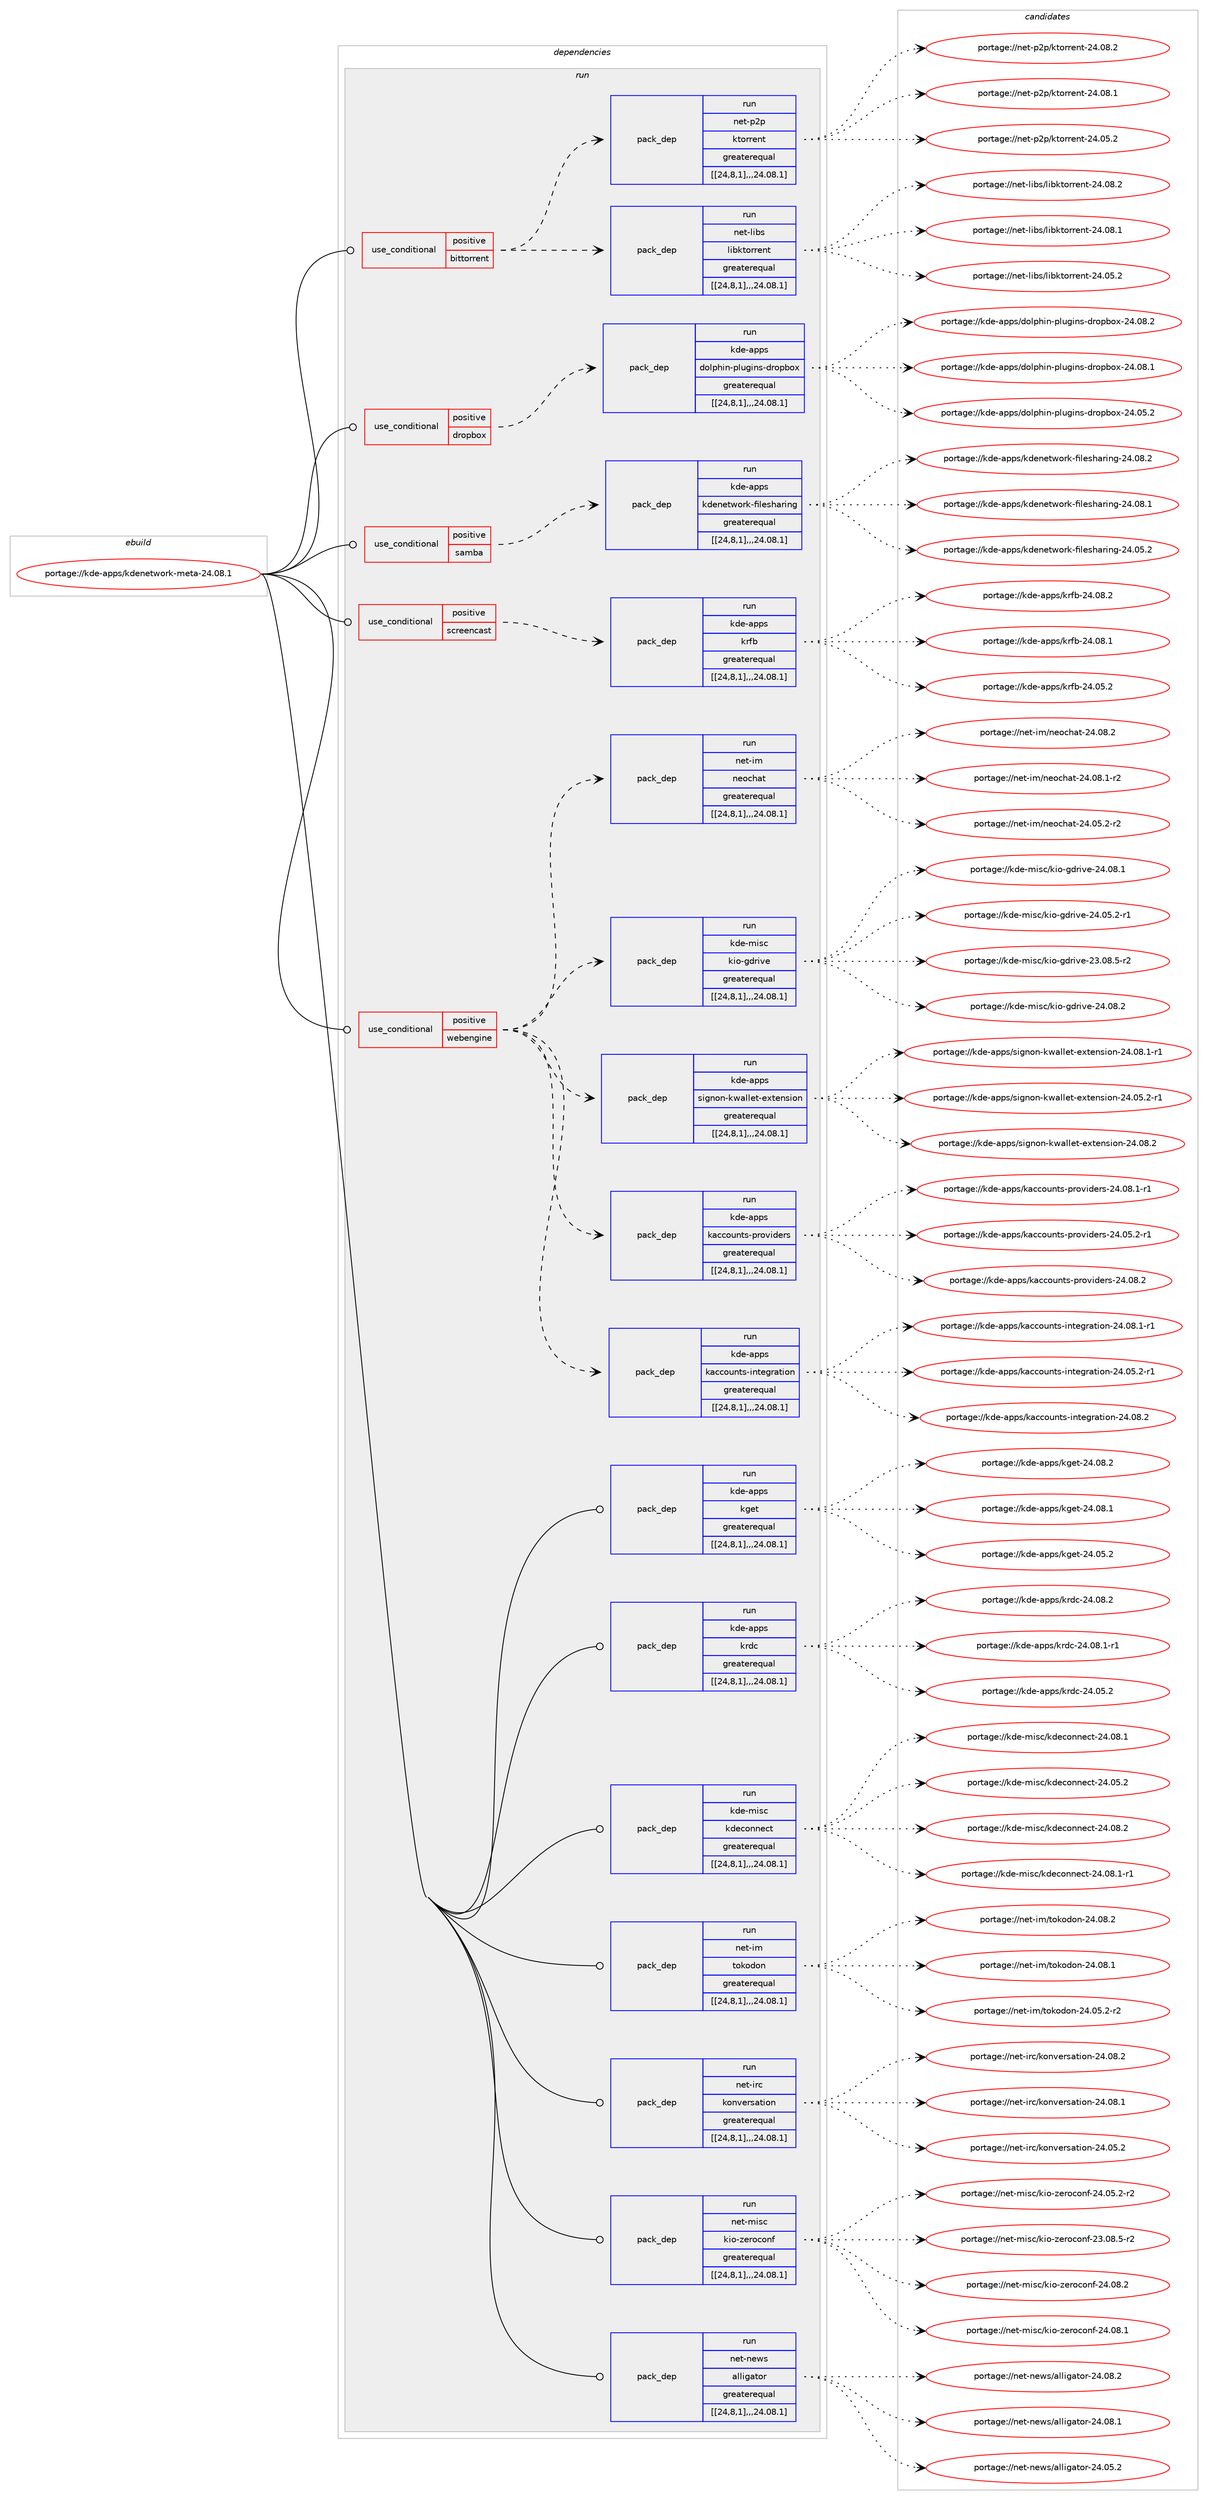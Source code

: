 digraph prolog {

# *************
# Graph options
# *************

newrank=true;
concentrate=true;
compound=true;
graph [rankdir=LR,fontname=Helvetica,fontsize=10,ranksep=1.5];#, ranksep=2.5, nodesep=0.2];
edge  [arrowhead=vee];
node  [fontname=Helvetica,fontsize=10];

# **********
# The ebuild
# **********

subgraph cluster_leftcol {
color=gray;
label=<<i>ebuild</i>>;
id [label="portage://kde-apps/kdenetwork-meta-24.08.1", color=red, width=4, href="../kde-apps/kdenetwork-meta-24.08.1.svg"];
}

# ****************
# The dependencies
# ****************

subgraph cluster_midcol {
color=gray;
label=<<i>dependencies</i>>;
subgraph cluster_compile {
fillcolor="#eeeeee";
style=filled;
label=<<i>compile</i>>;
}
subgraph cluster_compileandrun {
fillcolor="#eeeeee";
style=filled;
label=<<i>compile and run</i>>;
}
subgraph cluster_run {
fillcolor="#eeeeee";
style=filled;
label=<<i>run</i>>;
subgraph cond71992 {
dependency266084 [label=<<TABLE BORDER="0" CELLBORDER="1" CELLSPACING="0" CELLPADDING="4"><TR><TD ROWSPAN="3" CELLPADDING="10">use_conditional</TD></TR><TR><TD>positive</TD></TR><TR><TD>bittorrent</TD></TR></TABLE>>, shape=none, color=red];
subgraph pack192207 {
dependency266088 [label=<<TABLE BORDER="0" CELLBORDER="1" CELLSPACING="0" CELLPADDING="4" WIDTH="220"><TR><TD ROWSPAN="6" CELLPADDING="30">pack_dep</TD></TR><TR><TD WIDTH="110">run</TD></TR><TR><TD>net-libs</TD></TR><TR><TD>libktorrent</TD></TR><TR><TD>greaterequal</TD></TR><TR><TD>[[24,8,1],,,24.08.1]</TD></TR></TABLE>>, shape=none, color=blue];
}
dependency266084:e -> dependency266088:w [weight=20,style="dashed",arrowhead="vee"];
subgraph pack192209 {
dependency266142 [label=<<TABLE BORDER="0" CELLBORDER="1" CELLSPACING="0" CELLPADDING="4" WIDTH="220"><TR><TD ROWSPAN="6" CELLPADDING="30">pack_dep</TD></TR><TR><TD WIDTH="110">run</TD></TR><TR><TD>net-p2p</TD></TR><TR><TD>ktorrent</TD></TR><TR><TD>greaterequal</TD></TR><TR><TD>[[24,8,1],,,24.08.1]</TD></TR></TABLE>>, shape=none, color=blue];
}
dependency266084:e -> dependency266142:w [weight=20,style="dashed",arrowhead="vee"];
}
id:e -> dependency266084:w [weight=20,style="solid",arrowhead="odot"];
subgraph cond72001 {
dependency266177 [label=<<TABLE BORDER="0" CELLBORDER="1" CELLSPACING="0" CELLPADDING="4"><TR><TD ROWSPAN="3" CELLPADDING="10">use_conditional</TD></TR><TR><TD>positive</TD></TR><TR><TD>dropbox</TD></TR></TABLE>>, shape=none, color=red];
subgraph pack192288 {
dependency266194 [label=<<TABLE BORDER="0" CELLBORDER="1" CELLSPACING="0" CELLPADDING="4" WIDTH="220"><TR><TD ROWSPAN="6" CELLPADDING="30">pack_dep</TD></TR><TR><TD WIDTH="110">run</TD></TR><TR><TD>kde-apps</TD></TR><TR><TD>dolphin-plugins-dropbox</TD></TR><TR><TD>greaterequal</TD></TR><TR><TD>[[24,8,1],,,24.08.1]</TD></TR></TABLE>>, shape=none, color=blue];
}
dependency266177:e -> dependency266194:w [weight=20,style="dashed",arrowhead="vee"];
}
id:e -> dependency266177:w [weight=20,style="solid",arrowhead="odot"];
subgraph cond72007 {
dependency266225 [label=<<TABLE BORDER="0" CELLBORDER="1" CELLSPACING="0" CELLPADDING="4"><TR><TD ROWSPAN="3" CELLPADDING="10">use_conditional</TD></TR><TR><TD>positive</TD></TR><TR><TD>samba</TD></TR></TABLE>>, shape=none, color=red];
subgraph pack192324 {
dependency266263 [label=<<TABLE BORDER="0" CELLBORDER="1" CELLSPACING="0" CELLPADDING="4" WIDTH="220"><TR><TD ROWSPAN="6" CELLPADDING="30">pack_dep</TD></TR><TR><TD WIDTH="110">run</TD></TR><TR><TD>kde-apps</TD></TR><TR><TD>kdenetwork-filesharing</TD></TR><TR><TD>greaterequal</TD></TR><TR><TD>[[24,8,1],,,24.08.1]</TD></TR></TABLE>>, shape=none, color=blue];
}
dependency266225:e -> dependency266263:w [weight=20,style="dashed",arrowhead="vee"];
}
id:e -> dependency266225:w [weight=20,style="solid",arrowhead="odot"];
subgraph cond72023 {
dependency266322 [label=<<TABLE BORDER="0" CELLBORDER="1" CELLSPACING="0" CELLPADDING="4"><TR><TD ROWSPAN="3" CELLPADDING="10">use_conditional</TD></TR><TR><TD>positive</TD></TR><TR><TD>screencast</TD></TR></TABLE>>, shape=none, color=red];
subgraph pack192402 {
dependency266342 [label=<<TABLE BORDER="0" CELLBORDER="1" CELLSPACING="0" CELLPADDING="4" WIDTH="220"><TR><TD ROWSPAN="6" CELLPADDING="30">pack_dep</TD></TR><TR><TD WIDTH="110">run</TD></TR><TR><TD>kde-apps</TD></TR><TR><TD>krfb</TD></TR><TR><TD>greaterequal</TD></TR><TR><TD>[[24,8,1],,,24.08.1]</TD></TR></TABLE>>, shape=none, color=blue];
}
dependency266322:e -> dependency266342:w [weight=20,style="dashed",arrowhead="vee"];
}
id:e -> dependency266322:w [weight=20,style="solid",arrowhead="odot"];
subgraph cond72034 {
dependency266350 [label=<<TABLE BORDER="0" CELLBORDER="1" CELLSPACING="0" CELLPADDING="4"><TR><TD ROWSPAN="3" CELLPADDING="10">use_conditional</TD></TR><TR><TD>positive</TD></TR><TR><TD>webengine</TD></TR></TABLE>>, shape=none, color=red];
subgraph pack192424 {
dependency266351 [label=<<TABLE BORDER="0" CELLBORDER="1" CELLSPACING="0" CELLPADDING="4" WIDTH="220"><TR><TD ROWSPAN="6" CELLPADDING="30">pack_dep</TD></TR><TR><TD WIDTH="110">run</TD></TR><TR><TD>kde-apps</TD></TR><TR><TD>kaccounts-integration</TD></TR><TR><TD>greaterequal</TD></TR><TR><TD>[[24,8,1],,,24.08.1]</TD></TR></TABLE>>, shape=none, color=blue];
}
dependency266350:e -> dependency266351:w [weight=20,style="dashed",arrowhead="vee"];
subgraph pack192454 {
dependency266407 [label=<<TABLE BORDER="0" CELLBORDER="1" CELLSPACING="0" CELLPADDING="4" WIDTH="220"><TR><TD ROWSPAN="6" CELLPADDING="30">pack_dep</TD></TR><TR><TD WIDTH="110">run</TD></TR><TR><TD>kde-apps</TD></TR><TR><TD>kaccounts-providers</TD></TR><TR><TD>greaterequal</TD></TR><TR><TD>[[24,8,1],,,24.08.1]</TD></TR></TABLE>>, shape=none, color=blue];
}
dependency266350:e -> dependency266407:w [weight=20,style="dashed",arrowhead="vee"];
subgraph pack192513 {
dependency266523 [label=<<TABLE BORDER="0" CELLBORDER="1" CELLSPACING="0" CELLPADDING="4" WIDTH="220"><TR><TD ROWSPAN="6" CELLPADDING="30">pack_dep</TD></TR><TR><TD WIDTH="110">run</TD></TR><TR><TD>kde-apps</TD></TR><TR><TD>signon-kwallet-extension</TD></TR><TR><TD>greaterequal</TD></TR><TR><TD>[[24,8,1],,,24.08.1]</TD></TR></TABLE>>, shape=none, color=blue];
}
dependency266350:e -> dependency266523:w [weight=20,style="dashed",arrowhead="vee"];
subgraph pack192586 {
dependency266545 [label=<<TABLE BORDER="0" CELLBORDER="1" CELLSPACING="0" CELLPADDING="4" WIDTH="220"><TR><TD ROWSPAN="6" CELLPADDING="30">pack_dep</TD></TR><TR><TD WIDTH="110">run</TD></TR><TR><TD>kde-misc</TD></TR><TR><TD>kio-gdrive</TD></TR><TR><TD>greaterequal</TD></TR><TR><TD>[[24,8,1],,,24.08.1]</TD></TR></TABLE>>, shape=none, color=blue];
}
dependency266350:e -> dependency266545:w [weight=20,style="dashed",arrowhead="vee"];
subgraph pack192662 {
dependency266629 [label=<<TABLE BORDER="0" CELLBORDER="1" CELLSPACING="0" CELLPADDING="4" WIDTH="220"><TR><TD ROWSPAN="6" CELLPADDING="30">pack_dep</TD></TR><TR><TD WIDTH="110">run</TD></TR><TR><TD>net-im</TD></TR><TR><TD>neochat</TD></TR><TR><TD>greaterequal</TD></TR><TR><TD>[[24,8,1],,,24.08.1]</TD></TR></TABLE>>, shape=none, color=blue];
}
dependency266350:e -> dependency266629:w [weight=20,style="dashed",arrowhead="vee"];
}
id:e -> dependency266350:w [weight=20,style="solid",arrowhead="odot"];
subgraph pack192681 {
dependency266637 [label=<<TABLE BORDER="0" CELLBORDER="1" CELLSPACING="0" CELLPADDING="4" WIDTH="220"><TR><TD ROWSPAN="6" CELLPADDING="30">pack_dep</TD></TR><TR><TD WIDTH="110">run</TD></TR><TR><TD>kde-apps</TD></TR><TR><TD>kget</TD></TR><TR><TD>greaterequal</TD></TR><TR><TD>[[24,8,1],,,24.08.1]</TD></TR></TABLE>>, shape=none, color=blue];
}
id:e -> dependency266637:w [weight=20,style="solid",arrowhead="odot"];
subgraph pack192684 {
dependency266658 [label=<<TABLE BORDER="0" CELLBORDER="1" CELLSPACING="0" CELLPADDING="4" WIDTH="220"><TR><TD ROWSPAN="6" CELLPADDING="30">pack_dep</TD></TR><TR><TD WIDTH="110">run</TD></TR><TR><TD>kde-apps</TD></TR><TR><TD>krdc</TD></TR><TR><TD>greaterequal</TD></TR><TR><TD>[[24,8,1],,,24.08.1]</TD></TR></TABLE>>, shape=none, color=blue];
}
id:e -> dependency266658:w [weight=20,style="solid",arrowhead="odot"];
subgraph pack192739 {
dependency266701 [label=<<TABLE BORDER="0" CELLBORDER="1" CELLSPACING="0" CELLPADDING="4" WIDTH="220"><TR><TD ROWSPAN="6" CELLPADDING="30">pack_dep</TD></TR><TR><TD WIDTH="110">run</TD></TR><TR><TD>kde-misc</TD></TR><TR><TD>kdeconnect</TD></TR><TR><TD>greaterequal</TD></TR><TR><TD>[[24,8,1],,,24.08.1]</TD></TR></TABLE>>, shape=none, color=blue];
}
id:e -> dependency266701:w [weight=20,style="solid",arrowhead="odot"];
subgraph pack192746 {
dependency266710 [label=<<TABLE BORDER="0" CELLBORDER="1" CELLSPACING="0" CELLPADDING="4" WIDTH="220"><TR><TD ROWSPAN="6" CELLPADDING="30">pack_dep</TD></TR><TR><TD WIDTH="110">run</TD></TR><TR><TD>net-im</TD></TR><TR><TD>tokodon</TD></TR><TR><TD>greaterequal</TD></TR><TR><TD>[[24,8,1],,,24.08.1]</TD></TR></TABLE>>, shape=none, color=blue];
}
id:e -> dependency266710:w [weight=20,style="solid",arrowhead="odot"];
subgraph pack192794 {
dependency266781 [label=<<TABLE BORDER="0" CELLBORDER="1" CELLSPACING="0" CELLPADDING="4" WIDTH="220"><TR><TD ROWSPAN="6" CELLPADDING="30">pack_dep</TD></TR><TR><TD WIDTH="110">run</TD></TR><TR><TD>net-irc</TD></TR><TR><TD>konversation</TD></TR><TR><TD>greaterequal</TD></TR><TR><TD>[[24,8,1],,,24.08.1]</TD></TR></TABLE>>, shape=none, color=blue];
}
id:e -> dependency266781:w [weight=20,style="solid",arrowhead="odot"];
subgraph pack192836 {
dependency266812 [label=<<TABLE BORDER="0" CELLBORDER="1" CELLSPACING="0" CELLPADDING="4" WIDTH="220"><TR><TD ROWSPAN="6" CELLPADDING="30">pack_dep</TD></TR><TR><TD WIDTH="110">run</TD></TR><TR><TD>net-misc</TD></TR><TR><TD>kio-zeroconf</TD></TR><TR><TD>greaterequal</TD></TR><TR><TD>[[24,8,1],,,24.08.1]</TD></TR></TABLE>>, shape=none, color=blue];
}
id:e -> dependency266812:w [weight=20,style="solid",arrowhead="odot"];
subgraph pack192936 {
dependency266910 [label=<<TABLE BORDER="0" CELLBORDER="1" CELLSPACING="0" CELLPADDING="4" WIDTH="220"><TR><TD ROWSPAN="6" CELLPADDING="30">pack_dep</TD></TR><TR><TD WIDTH="110">run</TD></TR><TR><TD>net-news</TD></TR><TR><TD>alligator</TD></TR><TR><TD>greaterequal</TD></TR><TR><TD>[[24,8,1],,,24.08.1]</TD></TR></TABLE>>, shape=none, color=blue];
}
id:e -> dependency266910:w [weight=20,style="solid",arrowhead="odot"];
}
}

# **************
# The candidates
# **************

subgraph cluster_choices {
rank=same;
color=gray;
label=<<i>candidates</i>>;

subgraph choice192228 {
color=black;
nodesep=1;
choice110101116451081059811547108105981071161111141141011101164550524648564650 [label="portage://net-libs/libktorrent-24.08.2", color=red, width=4,href="../net-libs/libktorrent-24.08.2.svg"];
choice110101116451081059811547108105981071161111141141011101164550524648564649 [label="portage://net-libs/libktorrent-24.08.1", color=red, width=4,href="../net-libs/libktorrent-24.08.1.svg"];
choice110101116451081059811547108105981071161111141141011101164550524648534650 [label="portage://net-libs/libktorrent-24.05.2", color=red, width=4,href="../net-libs/libktorrent-24.05.2.svg"];
dependency266088:e -> choice110101116451081059811547108105981071161111141141011101164550524648564650:w [style=dotted,weight="100"];
dependency266088:e -> choice110101116451081059811547108105981071161111141141011101164550524648564649:w [style=dotted,weight="100"];
dependency266088:e -> choice110101116451081059811547108105981071161111141141011101164550524648534650:w [style=dotted,weight="100"];
}
subgraph choice192253 {
color=black;
nodesep=1;
choice1101011164511250112471071161111141141011101164550524648564650 [label="portage://net-p2p/ktorrent-24.08.2", color=red, width=4,href="../net-p2p/ktorrent-24.08.2.svg"];
choice1101011164511250112471071161111141141011101164550524648564649 [label="portage://net-p2p/ktorrent-24.08.1", color=red, width=4,href="../net-p2p/ktorrent-24.08.1.svg"];
choice1101011164511250112471071161111141141011101164550524648534650 [label="portage://net-p2p/ktorrent-24.05.2", color=red, width=4,href="../net-p2p/ktorrent-24.05.2.svg"];
dependency266142:e -> choice1101011164511250112471071161111141141011101164550524648564650:w [style=dotted,weight="100"];
dependency266142:e -> choice1101011164511250112471071161111141141011101164550524648564649:w [style=dotted,weight="100"];
dependency266142:e -> choice1101011164511250112471071161111141141011101164550524648534650:w [style=dotted,weight="100"];
}
subgraph choice192291 {
color=black;
nodesep=1;
choice1071001014597112112115471001111081121041051104511210811710310511011545100114111112981111204550524648564650 [label="portage://kde-apps/dolphin-plugins-dropbox-24.08.2", color=red, width=4,href="../kde-apps/dolphin-plugins-dropbox-24.08.2.svg"];
choice1071001014597112112115471001111081121041051104511210811710310511011545100114111112981111204550524648564649 [label="portage://kde-apps/dolphin-plugins-dropbox-24.08.1", color=red, width=4,href="../kde-apps/dolphin-plugins-dropbox-24.08.1.svg"];
choice1071001014597112112115471001111081121041051104511210811710310511011545100114111112981111204550524648534650 [label="portage://kde-apps/dolphin-plugins-dropbox-24.05.2", color=red, width=4,href="../kde-apps/dolphin-plugins-dropbox-24.05.2.svg"];
dependency266194:e -> choice1071001014597112112115471001111081121041051104511210811710310511011545100114111112981111204550524648564650:w [style=dotted,weight="100"];
dependency266194:e -> choice1071001014597112112115471001111081121041051104511210811710310511011545100114111112981111204550524648564649:w [style=dotted,weight="100"];
dependency266194:e -> choice1071001014597112112115471001111081121041051104511210811710310511011545100114111112981111204550524648534650:w [style=dotted,weight="100"];
}
subgraph choice192312 {
color=black;
nodesep=1;
choice10710010145971121121154710710010111010111611911111410745102105108101115104971141051101034550524648564650 [label="portage://kde-apps/kdenetwork-filesharing-24.08.2", color=red, width=4,href="../kde-apps/kdenetwork-filesharing-24.08.2.svg"];
choice10710010145971121121154710710010111010111611911111410745102105108101115104971141051101034550524648564649 [label="portage://kde-apps/kdenetwork-filesharing-24.08.1", color=red, width=4,href="../kde-apps/kdenetwork-filesharing-24.08.1.svg"];
choice10710010145971121121154710710010111010111611911111410745102105108101115104971141051101034550524648534650 [label="portage://kde-apps/kdenetwork-filesharing-24.05.2", color=red, width=4,href="../kde-apps/kdenetwork-filesharing-24.05.2.svg"];
dependency266263:e -> choice10710010145971121121154710710010111010111611911111410745102105108101115104971141051101034550524648564650:w [style=dotted,weight="100"];
dependency266263:e -> choice10710010145971121121154710710010111010111611911111410745102105108101115104971141051101034550524648564649:w [style=dotted,weight="100"];
dependency266263:e -> choice10710010145971121121154710710010111010111611911111410745102105108101115104971141051101034550524648534650:w [style=dotted,weight="100"];
}
subgraph choice192329 {
color=black;
nodesep=1;
choice107100101459711211211547107114102984550524648564650 [label="portage://kde-apps/krfb-24.08.2", color=red, width=4,href="../kde-apps/krfb-24.08.2.svg"];
choice107100101459711211211547107114102984550524648564649 [label="portage://kde-apps/krfb-24.08.1", color=red, width=4,href="../kde-apps/krfb-24.08.1.svg"];
choice107100101459711211211547107114102984550524648534650 [label="portage://kde-apps/krfb-24.05.2", color=red, width=4,href="../kde-apps/krfb-24.05.2.svg"];
dependency266342:e -> choice107100101459711211211547107114102984550524648564650:w [style=dotted,weight="100"];
dependency266342:e -> choice107100101459711211211547107114102984550524648564649:w [style=dotted,weight="100"];
dependency266342:e -> choice107100101459711211211547107114102984550524648534650:w [style=dotted,weight="100"];
}
subgraph choice192362 {
color=black;
nodesep=1;
choice10710010145971121121154710797999911111711011611545105110116101103114971161051111104550524648564650 [label="portage://kde-apps/kaccounts-integration-24.08.2", color=red, width=4,href="../kde-apps/kaccounts-integration-24.08.2.svg"];
choice107100101459711211211547107979999111117110116115451051101161011031149711610511111045505246485646494511449 [label="portage://kde-apps/kaccounts-integration-24.08.1-r1", color=red, width=4,href="../kde-apps/kaccounts-integration-24.08.1-r1.svg"];
choice107100101459711211211547107979999111117110116115451051101161011031149711610511111045505246485346504511449 [label="portage://kde-apps/kaccounts-integration-24.05.2-r1", color=red, width=4,href="../kde-apps/kaccounts-integration-24.05.2-r1.svg"];
dependency266351:e -> choice10710010145971121121154710797999911111711011611545105110116101103114971161051111104550524648564650:w [style=dotted,weight="100"];
dependency266351:e -> choice107100101459711211211547107979999111117110116115451051101161011031149711610511111045505246485646494511449:w [style=dotted,weight="100"];
dependency266351:e -> choice107100101459711211211547107979999111117110116115451051101161011031149711610511111045505246485346504511449:w [style=dotted,weight="100"];
}
subgraph choice192449 {
color=black;
nodesep=1;
choice107100101459711211211547107979999111117110116115451121141111181051001011141154550524648564650 [label="portage://kde-apps/kaccounts-providers-24.08.2", color=red, width=4,href="../kde-apps/kaccounts-providers-24.08.2.svg"];
choice1071001014597112112115471079799991111171101161154511211411111810510010111411545505246485646494511449 [label="portage://kde-apps/kaccounts-providers-24.08.1-r1", color=red, width=4,href="../kde-apps/kaccounts-providers-24.08.1-r1.svg"];
choice1071001014597112112115471079799991111171101161154511211411111810510010111411545505246485346504511449 [label="portage://kde-apps/kaccounts-providers-24.05.2-r1", color=red, width=4,href="../kde-apps/kaccounts-providers-24.05.2-r1.svg"];
dependency266407:e -> choice107100101459711211211547107979999111117110116115451121141111181051001011141154550524648564650:w [style=dotted,weight="100"];
dependency266407:e -> choice1071001014597112112115471079799991111171101161154511211411111810510010111411545505246485646494511449:w [style=dotted,weight="100"];
dependency266407:e -> choice1071001014597112112115471079799991111171101161154511211411111810510010111411545505246485346504511449:w [style=dotted,weight="100"];
}
subgraph choice192450 {
color=black;
nodesep=1;
choice1071001014597112112115471151051031101111104510711997108108101116451011201161011101151051111104550524648564650 [label="portage://kde-apps/signon-kwallet-extension-24.08.2", color=red, width=4,href="../kde-apps/signon-kwallet-extension-24.08.2.svg"];
choice10710010145971121121154711510510311011111045107119971081081011164510112011610111011510511111045505246485646494511449 [label="portage://kde-apps/signon-kwallet-extension-24.08.1-r1", color=red, width=4,href="../kde-apps/signon-kwallet-extension-24.08.1-r1.svg"];
choice10710010145971121121154711510510311011111045107119971081081011164510112011610111011510511111045505246485346504511449 [label="portage://kde-apps/signon-kwallet-extension-24.05.2-r1", color=red, width=4,href="../kde-apps/signon-kwallet-extension-24.05.2-r1.svg"];
dependency266523:e -> choice1071001014597112112115471151051031101111104510711997108108101116451011201161011101151051111104550524648564650:w [style=dotted,weight="100"];
dependency266523:e -> choice10710010145971121121154711510510311011111045107119971081081011164510112011610111011510511111045505246485646494511449:w [style=dotted,weight="100"];
dependency266523:e -> choice10710010145971121121154711510510311011111045107119971081081011164510112011610111011510511111045505246485346504511449:w [style=dotted,weight="100"];
}
subgraph choice192455 {
color=black;
nodesep=1;
choice107100101451091051159947107105111451031001141051181014550524648564650 [label="portage://kde-misc/kio-gdrive-24.08.2", color=red, width=4,href="../kde-misc/kio-gdrive-24.08.2.svg"];
choice107100101451091051159947107105111451031001141051181014550524648564649 [label="portage://kde-misc/kio-gdrive-24.08.1", color=red, width=4,href="../kde-misc/kio-gdrive-24.08.1.svg"];
choice1071001014510910511599471071051114510310011410511810145505246485346504511449 [label="portage://kde-misc/kio-gdrive-24.05.2-r1", color=red, width=4,href="../kde-misc/kio-gdrive-24.05.2-r1.svg"];
choice1071001014510910511599471071051114510310011410511810145505146485646534511450 [label="portage://kde-misc/kio-gdrive-23.08.5-r2", color=red, width=4,href="../kde-misc/kio-gdrive-23.08.5-r2.svg"];
dependency266545:e -> choice107100101451091051159947107105111451031001141051181014550524648564650:w [style=dotted,weight="100"];
dependency266545:e -> choice107100101451091051159947107105111451031001141051181014550524648564649:w [style=dotted,weight="100"];
dependency266545:e -> choice1071001014510910511599471071051114510310011410511810145505246485346504511449:w [style=dotted,weight="100"];
dependency266545:e -> choice1071001014510910511599471071051114510310011410511810145505146485646534511450:w [style=dotted,weight="100"];
}
subgraph choice192458 {
color=black;
nodesep=1;
choice110101116451051094711010111199104971164550524648564650 [label="portage://net-im/neochat-24.08.2", color=red, width=4,href="../net-im/neochat-24.08.2.svg"];
choice1101011164510510947110101111991049711645505246485646494511450 [label="portage://net-im/neochat-24.08.1-r2", color=red, width=4,href="../net-im/neochat-24.08.1-r2.svg"];
choice1101011164510510947110101111991049711645505246485346504511450 [label="portage://net-im/neochat-24.05.2-r2", color=red, width=4,href="../net-im/neochat-24.05.2-r2.svg"];
dependency266629:e -> choice110101116451051094711010111199104971164550524648564650:w [style=dotted,weight="100"];
dependency266629:e -> choice1101011164510510947110101111991049711645505246485646494511450:w [style=dotted,weight="100"];
dependency266629:e -> choice1101011164510510947110101111991049711645505246485346504511450:w [style=dotted,weight="100"];
}
subgraph choice192503 {
color=black;
nodesep=1;
choice1071001014597112112115471071031011164550524648564650 [label="portage://kde-apps/kget-24.08.2", color=red, width=4,href="../kde-apps/kget-24.08.2.svg"];
choice1071001014597112112115471071031011164550524648564649 [label="portage://kde-apps/kget-24.08.1", color=red, width=4,href="../kde-apps/kget-24.08.1.svg"];
choice1071001014597112112115471071031011164550524648534650 [label="portage://kde-apps/kget-24.05.2", color=red, width=4,href="../kde-apps/kget-24.05.2.svg"];
dependency266637:e -> choice1071001014597112112115471071031011164550524648564650:w [style=dotted,weight="100"];
dependency266637:e -> choice1071001014597112112115471071031011164550524648564649:w [style=dotted,weight="100"];
dependency266637:e -> choice1071001014597112112115471071031011164550524648534650:w [style=dotted,weight="100"];
}
subgraph choice192506 {
color=black;
nodesep=1;
choice107100101459711211211547107114100994550524648564650 [label="portage://kde-apps/krdc-24.08.2", color=red, width=4,href="../kde-apps/krdc-24.08.2.svg"];
choice1071001014597112112115471071141009945505246485646494511449 [label="portage://kde-apps/krdc-24.08.1-r1", color=red, width=4,href="../kde-apps/krdc-24.08.1-r1.svg"];
choice107100101459711211211547107114100994550524648534650 [label="portage://kde-apps/krdc-24.05.2", color=red, width=4,href="../kde-apps/krdc-24.05.2.svg"];
dependency266658:e -> choice107100101459711211211547107114100994550524648564650:w [style=dotted,weight="100"];
dependency266658:e -> choice1071001014597112112115471071141009945505246485646494511449:w [style=dotted,weight="100"];
dependency266658:e -> choice107100101459711211211547107114100994550524648534650:w [style=dotted,weight="100"];
}
subgraph choice192543 {
color=black;
nodesep=1;
choice10710010145109105115994710710010199111110110101991164550524648564650 [label="portage://kde-misc/kdeconnect-24.08.2", color=red, width=4,href="../kde-misc/kdeconnect-24.08.2.svg"];
choice107100101451091051159947107100101991111101101019911645505246485646494511449 [label="portage://kde-misc/kdeconnect-24.08.1-r1", color=red, width=4,href="../kde-misc/kdeconnect-24.08.1-r1.svg"];
choice10710010145109105115994710710010199111110110101991164550524648564649 [label="portage://kde-misc/kdeconnect-24.08.1", color=red, width=4,href="../kde-misc/kdeconnect-24.08.1.svg"];
choice10710010145109105115994710710010199111110110101991164550524648534650 [label="portage://kde-misc/kdeconnect-24.05.2", color=red, width=4,href="../kde-misc/kdeconnect-24.05.2.svg"];
dependency266701:e -> choice10710010145109105115994710710010199111110110101991164550524648564650:w [style=dotted,weight="100"];
dependency266701:e -> choice107100101451091051159947107100101991111101101019911645505246485646494511449:w [style=dotted,weight="100"];
dependency266701:e -> choice10710010145109105115994710710010199111110110101991164550524648564649:w [style=dotted,weight="100"];
dependency266701:e -> choice10710010145109105115994710710010199111110110101991164550524648534650:w [style=dotted,weight="100"];
}
subgraph choice192586 {
color=black;
nodesep=1;
choice11010111645105109471161111071111001111104550524648564650 [label="portage://net-im/tokodon-24.08.2", color=red, width=4,href="../net-im/tokodon-24.08.2.svg"];
choice11010111645105109471161111071111001111104550524648564649 [label="portage://net-im/tokodon-24.08.1", color=red, width=4,href="../net-im/tokodon-24.08.1.svg"];
choice110101116451051094711611110711110011111045505246485346504511450 [label="portage://net-im/tokodon-24.05.2-r2", color=red, width=4,href="../net-im/tokodon-24.05.2-r2.svg"];
dependency266710:e -> choice11010111645105109471161111071111001111104550524648564650:w [style=dotted,weight="100"];
dependency266710:e -> choice11010111645105109471161111071111001111104550524648564649:w [style=dotted,weight="100"];
dependency266710:e -> choice110101116451051094711611110711110011111045505246485346504511450:w [style=dotted,weight="100"];
}
subgraph choice192605 {
color=black;
nodesep=1;
choice110101116451051149947107111110118101114115971161051111104550524648564650 [label="portage://net-irc/konversation-24.08.2", color=red, width=4,href="../net-irc/konversation-24.08.2.svg"];
choice110101116451051149947107111110118101114115971161051111104550524648564649 [label="portage://net-irc/konversation-24.08.1", color=red, width=4,href="../net-irc/konversation-24.08.1.svg"];
choice110101116451051149947107111110118101114115971161051111104550524648534650 [label="portage://net-irc/konversation-24.05.2", color=red, width=4,href="../net-irc/konversation-24.05.2.svg"];
dependency266781:e -> choice110101116451051149947107111110118101114115971161051111104550524648564650:w [style=dotted,weight="100"];
dependency266781:e -> choice110101116451051149947107111110118101114115971161051111104550524648564649:w [style=dotted,weight="100"];
dependency266781:e -> choice110101116451051149947107111110118101114115971161051111104550524648534650:w [style=dotted,weight="100"];
}
subgraph choice192609 {
color=black;
nodesep=1;
choice11010111645109105115994710710511145122101114111991111101024550524648564650 [label="portage://net-misc/kio-zeroconf-24.08.2", color=red, width=4,href="../net-misc/kio-zeroconf-24.08.2.svg"];
choice11010111645109105115994710710511145122101114111991111101024550524648564649 [label="portage://net-misc/kio-zeroconf-24.08.1", color=red, width=4,href="../net-misc/kio-zeroconf-24.08.1.svg"];
choice110101116451091051159947107105111451221011141119911111010245505246485346504511450 [label="portage://net-misc/kio-zeroconf-24.05.2-r2", color=red, width=4,href="../net-misc/kio-zeroconf-24.05.2-r2.svg"];
choice110101116451091051159947107105111451221011141119911111010245505146485646534511450 [label="portage://net-misc/kio-zeroconf-23.08.5-r2", color=red, width=4,href="../net-misc/kio-zeroconf-23.08.5-r2.svg"];
dependency266812:e -> choice11010111645109105115994710710511145122101114111991111101024550524648564650:w [style=dotted,weight="100"];
dependency266812:e -> choice11010111645109105115994710710511145122101114111991111101024550524648564649:w [style=dotted,weight="100"];
dependency266812:e -> choice110101116451091051159947107105111451221011141119911111010245505246485346504511450:w [style=dotted,weight="100"];
dependency266812:e -> choice110101116451091051159947107105111451221011141119911111010245505146485646534511450:w [style=dotted,weight="100"];
}
subgraph choice192613 {
color=black;
nodesep=1;
choice110101116451101011191154797108108105103971161111144550524648564650 [label="portage://net-news/alligator-24.08.2", color=red, width=4,href="../net-news/alligator-24.08.2.svg"];
choice110101116451101011191154797108108105103971161111144550524648564649 [label="portage://net-news/alligator-24.08.1", color=red, width=4,href="../net-news/alligator-24.08.1.svg"];
choice110101116451101011191154797108108105103971161111144550524648534650 [label="portage://net-news/alligator-24.05.2", color=red, width=4,href="../net-news/alligator-24.05.2.svg"];
dependency266910:e -> choice110101116451101011191154797108108105103971161111144550524648564650:w [style=dotted,weight="100"];
dependency266910:e -> choice110101116451101011191154797108108105103971161111144550524648564649:w [style=dotted,weight="100"];
dependency266910:e -> choice110101116451101011191154797108108105103971161111144550524648534650:w [style=dotted,weight="100"];
}
}

}
